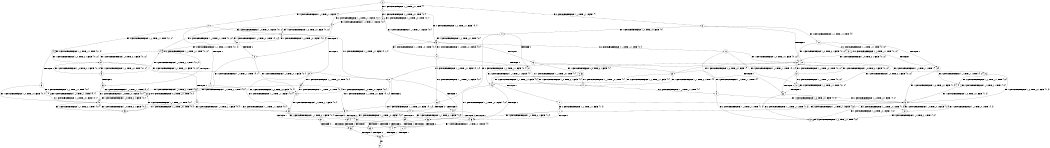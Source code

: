 digraph BCG {
size = "7, 10.5";
center = TRUE;
node [shape = circle];
0 [peripheries = 2];
0 -> 1 [label = "EX !1 !ATOMIC_EXCH_BRANCH (1, +0, TRUE, +0, 1, TRUE) !{}"];
0 -> 2 [label = "EX !2 !ATOMIC_EXCH_BRANCH (1, +1, TRUE, +1, 1, FALSE) !{}"];
0 -> 3 [label = "EX !0 !ATOMIC_EXCH_BRANCH (1, +1, TRUE, +1, 1, FALSE) !{}"];
1 -> 4 [label = "EX !2 !ATOMIC_EXCH_BRANCH (1, +1, TRUE, +1, 1, FALSE) !{0, 1}"];
1 -> 5 [label = "EX !0 !ATOMIC_EXCH_BRANCH (1, +1, TRUE, +1, 1, FALSE) !{0, 1}"];
1 -> 6 [label = "EX !1 !ATOMIC_EXCH_BRANCH (1, +0, TRUE, +0, 1, TRUE) !{0, 1}"];
2 -> 7 [label = "TERMINATE !2"];
2 -> 8 [label = "EX !1 !ATOMIC_EXCH_BRANCH (1, +0, TRUE, +0, 1, FALSE) !{0, 1, 2}"];
2 -> 9 [label = "EX !0 !ATOMIC_EXCH_BRANCH (1, +1, TRUE, +1, 1, TRUE) !{0, 1, 2}"];
3 -> 10 [label = "TERMINATE !0"];
3 -> 11 [label = "EX !1 !ATOMIC_EXCH_BRANCH (1, +0, TRUE, +0, 1, FALSE) !{0}"];
3 -> 12 [label = "EX !2 !ATOMIC_EXCH_BRANCH (1, +1, TRUE, +1, 1, TRUE) !{0}"];
4 -> 13 [label = "TERMINATE !2"];
4 -> 14 [label = "EX !0 !ATOMIC_EXCH_BRANCH (1, +1, TRUE, +1, 1, TRUE) !{0, 1, 2}"];
4 -> 8 [label = "EX !1 !ATOMIC_EXCH_BRANCH (1, +0, TRUE, +0, 1, FALSE) !{0, 1, 2}"];
5 -> 15 [label = "TERMINATE !0"];
5 -> 16 [label = "EX !2 !ATOMIC_EXCH_BRANCH (1, +1, TRUE, +1, 1, TRUE) !{0, 1}"];
5 -> 17 [label = "EX !1 !ATOMIC_EXCH_BRANCH (1, +0, TRUE, +0, 1, FALSE) !{0, 1}"];
6 -> 4 [label = "EX !2 !ATOMIC_EXCH_BRANCH (1, +1, TRUE, +1, 1, FALSE) !{0, 1}"];
6 -> 5 [label = "EX !0 !ATOMIC_EXCH_BRANCH (1, +1, TRUE, +1, 1, FALSE) !{0, 1}"];
6 -> 6 [label = "EX !1 !ATOMIC_EXCH_BRANCH (1, +0, TRUE, +0, 1, TRUE) !{0, 1}"];
7 -> 18 [label = "EX !1 !ATOMIC_EXCH_BRANCH (1, +0, TRUE, +0, 1, FALSE) !{0, 1}"];
7 -> 19 [label = "EX !0 !ATOMIC_EXCH_BRANCH (1, +1, TRUE, +1, 1, TRUE) !{0, 1}"];
8 -> 20 [label = "TERMINATE !2"];
8 -> 21 [label = "EX !0 !ATOMIC_EXCH_BRANCH (1, +1, TRUE, +1, 1, FALSE) !{0, 1, 2}"];
8 -> 22 [label = "EX !1 !ATOMIC_EXCH_BRANCH (1, +1, TRUE, +0, 1, TRUE) !{0, 1, 2}"];
9 -> 23 [label = "TERMINATE !2"];
9 -> 24 [label = "EX !1 !ATOMIC_EXCH_BRANCH (1, +0, TRUE, +0, 1, FALSE) !{0, 1, 2}"];
9 -> 9 [label = "EX !0 !ATOMIC_EXCH_BRANCH (1, +1, TRUE, +1, 1, TRUE) !{0, 1, 2}"];
10 -> 25 [label = "EX !1 !ATOMIC_EXCH_BRANCH (1, +0, TRUE, +0, 1, FALSE) !{}"];
10 -> 26 [label = "EX !2 !ATOMIC_EXCH_BRANCH (1, +1, TRUE, +1, 1, TRUE) !{}"];
11 -> 27 [label = "TERMINATE !0"];
11 -> 28 [label = "EX !2 !ATOMIC_EXCH_BRANCH (1, +1, TRUE, +1, 1, FALSE) !{0, 1}"];
11 -> 5 [label = "EX !1 !ATOMIC_EXCH_BRANCH (1, +1, TRUE, +0, 1, TRUE) !{0, 1}"];
12 -> 29 [label = "TERMINATE !0"];
12 -> 30 [label = "EX !1 !ATOMIC_EXCH_BRANCH (1, +0, TRUE, +0, 1, FALSE) !{0, 1, 2}"];
12 -> 31 [label = "EX !2 !ATOMIC_EXCH_BRANCH (1, +1, TRUE, +1, 1, TRUE) !{0, 1, 2}"];
13 -> 32 [label = "EX !0 !ATOMIC_EXCH_BRANCH (1, +1, TRUE, +1, 1, TRUE) !{0, 1}"];
13 -> 18 [label = "EX !1 !ATOMIC_EXCH_BRANCH (1, +0, TRUE, +0, 1, FALSE) !{0, 1}"];
14 -> 33 [label = "TERMINATE !2"];
14 -> 24 [label = "EX !1 !ATOMIC_EXCH_BRANCH (1, +0, TRUE, +0, 1, FALSE) !{0, 1, 2}"];
14 -> 14 [label = "EX !0 !ATOMIC_EXCH_BRANCH (1, +1, TRUE, +1, 1, TRUE) !{0, 1, 2}"];
15 -> 34 [label = "EX !2 !ATOMIC_EXCH_BRANCH (1, +1, TRUE, +1, 1, TRUE) !{1}"];
15 -> 35 [label = "EX !1 !ATOMIC_EXCH_BRANCH (1, +0, TRUE, +0, 1, FALSE) !{1}"];
16 -> 36 [label = "TERMINATE !0"];
16 -> 37 [label = "EX !2 !ATOMIC_EXCH_BRANCH (1, +1, TRUE, +1, 1, TRUE) !{0, 1, 2}"];
16 -> 30 [label = "EX !1 !ATOMIC_EXCH_BRANCH (1, +0, TRUE, +0, 1, FALSE) !{0, 1, 2}"];
17 -> 27 [label = "TERMINATE !0"];
17 -> 28 [label = "EX !2 !ATOMIC_EXCH_BRANCH (1, +1, TRUE, +1, 1, FALSE) !{0, 1}"];
17 -> 5 [label = "EX !1 !ATOMIC_EXCH_BRANCH (1, +1, TRUE, +0, 1, TRUE) !{0, 1}"];
18 -> 38 [label = "EX !0 !ATOMIC_EXCH_BRANCH (1, +1, TRUE, +1, 1, FALSE) !{0, 1}"];
18 -> 39 [label = "EX !1 !ATOMIC_EXCH_BRANCH (1, +1, TRUE, +0, 1, TRUE) !{0, 1}"];
19 -> 40 [label = "EX !1 !ATOMIC_EXCH_BRANCH (1, +0, TRUE, +0, 1, FALSE) !{0, 1}"];
19 -> 19 [label = "EX !0 !ATOMIC_EXCH_BRANCH (1, +1, TRUE, +1, 1, TRUE) !{0, 1}"];
20 -> 38 [label = "EX !0 !ATOMIC_EXCH_BRANCH (1, +1, TRUE, +1, 1, FALSE) !{0, 1}"];
20 -> 39 [label = "EX !1 !ATOMIC_EXCH_BRANCH (1, +1, TRUE, +0, 1, TRUE) !{0, 1}"];
21 -> 41 [label = "TERMINATE !2"];
21 -> 42 [label = "TERMINATE !0"];
21 -> 43 [label = "EX !1 !ATOMIC_EXCH_BRANCH (1, +1, TRUE, +0, 1, FALSE) !{0, 1, 2}"];
22 -> 13 [label = "TERMINATE !2"];
22 -> 14 [label = "EX !0 !ATOMIC_EXCH_BRANCH (1, +1, TRUE, +1, 1, TRUE) !{0, 1, 2}"];
22 -> 8 [label = "EX !1 !ATOMIC_EXCH_BRANCH (1, +0, TRUE, +0, 1, FALSE) !{0, 1, 2}"];
23 -> 40 [label = "EX !1 !ATOMIC_EXCH_BRANCH (1, +0, TRUE, +0, 1, FALSE) !{0, 1}"];
23 -> 19 [label = "EX !0 !ATOMIC_EXCH_BRANCH (1, +1, TRUE, +1, 1, TRUE) !{0, 1}"];
24 -> 44 [label = "TERMINATE !2"];
24 -> 45 [label = "EX !1 !ATOMIC_EXCH_BRANCH (1, +1, TRUE, +0, 1, TRUE) !{0, 1, 2}"];
24 -> 21 [label = "EX !0 !ATOMIC_EXCH_BRANCH (1, +1, TRUE, +1, 1, FALSE) !{0, 1, 2}"];
25 -> 46 [label = "EX !2 !ATOMIC_EXCH_BRANCH (1, +1, TRUE, +1, 1, FALSE) !{1}"];
25 -> 47 [label = "EX !1 !ATOMIC_EXCH_BRANCH (1, +1, TRUE, +0, 1, TRUE) !{1}"];
26 -> 48 [label = "EX !1 !ATOMIC_EXCH_BRANCH (1, +0, TRUE, +0, 1, FALSE) !{1, 2}"];
26 -> 49 [label = "EX !2 !ATOMIC_EXCH_BRANCH (1, +1, TRUE, +1, 1, TRUE) !{1, 2}"];
27 -> 46 [label = "EX !2 !ATOMIC_EXCH_BRANCH (1, +1, TRUE, +1, 1, FALSE) !{1}"];
27 -> 47 [label = "EX !1 !ATOMIC_EXCH_BRANCH (1, +1, TRUE, +0, 1, TRUE) !{1}"];
28 -> 41 [label = "TERMINATE !2"];
28 -> 42 [label = "TERMINATE !0"];
28 -> 43 [label = "EX !1 !ATOMIC_EXCH_BRANCH (1, +1, TRUE, +0, 1, FALSE) !{0, 1, 2}"];
29 -> 48 [label = "EX !1 !ATOMIC_EXCH_BRANCH (1, +0, TRUE, +0, 1, FALSE) !{1, 2}"];
29 -> 49 [label = "EX !2 !ATOMIC_EXCH_BRANCH (1, +1, TRUE, +1, 1, TRUE) !{1, 2}"];
30 -> 50 [label = "TERMINATE !0"];
30 -> 21 [label = "EX !2 !ATOMIC_EXCH_BRANCH (1, +1, TRUE, +1, 1, FALSE) !{0, 1, 2}"];
30 -> 51 [label = "EX !1 !ATOMIC_EXCH_BRANCH (1, +1, TRUE, +0, 1, TRUE) !{0, 1, 2}"];
31 -> 29 [label = "TERMINATE !0"];
31 -> 30 [label = "EX !1 !ATOMIC_EXCH_BRANCH (1, +0, TRUE, +0, 1, FALSE) !{0, 1, 2}"];
31 -> 31 [label = "EX !2 !ATOMIC_EXCH_BRANCH (1, +1, TRUE, +1, 1, TRUE) !{0, 1, 2}"];
32 -> 40 [label = "EX !1 !ATOMIC_EXCH_BRANCH (1, +0, TRUE, +0, 1, FALSE) !{0, 1}"];
32 -> 32 [label = "EX !0 !ATOMIC_EXCH_BRANCH (1, +1, TRUE, +1, 1, TRUE) !{0, 1}"];
33 -> 40 [label = "EX !1 !ATOMIC_EXCH_BRANCH (1, +0, TRUE, +0, 1, FALSE) !{0, 1}"];
33 -> 32 [label = "EX !0 !ATOMIC_EXCH_BRANCH (1, +1, TRUE, +1, 1, TRUE) !{0, 1}"];
34 -> 52 [label = "EX !2 !ATOMIC_EXCH_BRANCH (1, +1, TRUE, +1, 1, TRUE) !{1, 2}"];
34 -> 48 [label = "EX !1 !ATOMIC_EXCH_BRANCH (1, +0, TRUE, +0, 1, FALSE) !{1, 2}"];
35 -> 46 [label = "EX !2 !ATOMIC_EXCH_BRANCH (1, +1, TRUE, +1, 1, FALSE) !{1}"];
35 -> 47 [label = "EX !1 !ATOMIC_EXCH_BRANCH (1, +1, TRUE, +0, 1, TRUE) !{1}"];
36 -> 52 [label = "EX !2 !ATOMIC_EXCH_BRANCH (1, +1, TRUE, +1, 1, TRUE) !{1, 2}"];
36 -> 48 [label = "EX !1 !ATOMIC_EXCH_BRANCH (1, +0, TRUE, +0, 1, FALSE) !{1, 2}"];
37 -> 36 [label = "TERMINATE !0"];
37 -> 37 [label = "EX !2 !ATOMIC_EXCH_BRANCH (1, +1, TRUE, +1, 1, TRUE) !{0, 1, 2}"];
37 -> 30 [label = "EX !1 !ATOMIC_EXCH_BRANCH (1, +0, TRUE, +0, 1, FALSE) !{0, 1, 2}"];
38 -> 53 [label = "TERMINATE !0"];
38 -> 54 [label = "EX !1 !ATOMIC_EXCH_BRANCH (1, +1, TRUE, +0, 1, FALSE) !{0, 1}"];
39 -> 32 [label = "EX !0 !ATOMIC_EXCH_BRANCH (1, +1, TRUE, +1, 1, TRUE) !{0, 1}"];
39 -> 18 [label = "EX !1 !ATOMIC_EXCH_BRANCH (1, +0, TRUE, +0, 1, FALSE) !{0, 1}"];
40 -> 55 [label = "EX !1 !ATOMIC_EXCH_BRANCH (1, +1, TRUE, +0, 1, TRUE) !{0, 1}"];
40 -> 38 [label = "EX !0 !ATOMIC_EXCH_BRANCH (1, +1, TRUE, +1, 1, FALSE) !{0, 1}"];
41 -> 53 [label = "TERMINATE !0"];
41 -> 54 [label = "EX !1 !ATOMIC_EXCH_BRANCH (1, +1, TRUE, +0, 1, FALSE) !{0, 1}"];
42 -> 53 [label = "TERMINATE !2"];
42 -> 56 [label = "EX !1 !ATOMIC_EXCH_BRANCH (1, +1, TRUE, +0, 1, FALSE) !{1, 2}"];
43 -> 57 [label = "TERMINATE !1"];
43 -> 58 [label = "TERMINATE !2"];
43 -> 59 [label = "TERMINATE !0"];
44 -> 55 [label = "EX !1 !ATOMIC_EXCH_BRANCH (1, +1, TRUE, +0, 1, TRUE) !{0, 1}"];
44 -> 38 [label = "EX !0 !ATOMIC_EXCH_BRANCH (1, +1, TRUE, +1, 1, FALSE) !{0, 1}"];
45 -> 33 [label = "TERMINATE !2"];
45 -> 24 [label = "EX !1 !ATOMIC_EXCH_BRANCH (1, +0, TRUE, +0, 1, FALSE) !{0, 1, 2}"];
45 -> 14 [label = "EX !0 !ATOMIC_EXCH_BRANCH (1, +1, TRUE, +1, 1, TRUE) !{0, 1, 2}"];
46 -> 53 [label = "TERMINATE !2"];
46 -> 56 [label = "EX !1 !ATOMIC_EXCH_BRANCH (1, +1, TRUE, +0, 1, FALSE) !{1, 2}"];
47 -> 34 [label = "EX !2 !ATOMIC_EXCH_BRANCH (1, +1, TRUE, +1, 1, TRUE) !{1}"];
47 -> 35 [label = "EX !1 !ATOMIC_EXCH_BRANCH (1, +0, TRUE, +0, 1, FALSE) !{1}"];
48 -> 60 [label = "EX !2 !ATOMIC_EXCH_BRANCH (1, +1, TRUE, +1, 1, FALSE) !{1, 2}"];
48 -> 61 [label = "EX !1 !ATOMIC_EXCH_BRANCH (1, +1, TRUE, +0, 1, TRUE) !{1, 2}"];
49 -> 48 [label = "EX !1 !ATOMIC_EXCH_BRANCH (1, +0, TRUE, +0, 1, FALSE) !{1, 2}"];
49 -> 49 [label = "EX !2 !ATOMIC_EXCH_BRANCH (1, +1, TRUE, +1, 1, TRUE) !{1, 2}"];
50 -> 60 [label = "EX !2 !ATOMIC_EXCH_BRANCH (1, +1, TRUE, +1, 1, FALSE) !{1, 2}"];
50 -> 61 [label = "EX !1 !ATOMIC_EXCH_BRANCH (1, +1, TRUE, +0, 1, TRUE) !{1, 2}"];
51 -> 36 [label = "TERMINATE !0"];
51 -> 37 [label = "EX !2 !ATOMIC_EXCH_BRANCH (1, +1, TRUE, +1, 1, TRUE) !{0, 1, 2}"];
51 -> 30 [label = "EX !1 !ATOMIC_EXCH_BRANCH (1, +0, TRUE, +0, 1, FALSE) !{0, 1, 2}"];
52 -> 52 [label = "EX !2 !ATOMIC_EXCH_BRANCH (1, +1, TRUE, +1, 1, TRUE) !{1, 2}"];
52 -> 48 [label = "EX !1 !ATOMIC_EXCH_BRANCH (1, +0, TRUE, +0, 1, FALSE) !{1, 2}"];
53 -> 62 [label = "EX !1 !ATOMIC_EXCH_BRANCH (1, +1, TRUE, +0, 1, FALSE) !{1}"];
54 -> 63 [label = "TERMINATE !1"];
54 -> 64 [label = "TERMINATE !0"];
55 -> 40 [label = "EX !1 !ATOMIC_EXCH_BRANCH (1, +0, TRUE, +0, 1, FALSE) !{0, 1}"];
55 -> 32 [label = "EX !0 !ATOMIC_EXCH_BRANCH (1, +1, TRUE, +1, 1, TRUE) !{0, 1}"];
56 -> 65 [label = "TERMINATE !1"];
56 -> 64 [label = "TERMINATE !2"];
57 -> 63 [label = "TERMINATE !2"];
57 -> 65 [label = "TERMINATE !0"];
58 -> 63 [label = "TERMINATE !1"];
58 -> 64 [label = "TERMINATE !0"];
59 -> 65 [label = "TERMINATE !1"];
59 -> 64 [label = "TERMINATE !2"];
60 -> 53 [label = "TERMINATE !2"];
60 -> 56 [label = "EX !1 !ATOMIC_EXCH_BRANCH (1, +1, TRUE, +0, 1, FALSE) !{1, 2}"];
61 -> 52 [label = "EX !2 !ATOMIC_EXCH_BRANCH (1, +1, TRUE, +1, 1, TRUE) !{1, 2}"];
61 -> 48 [label = "EX !1 !ATOMIC_EXCH_BRANCH (1, +0, TRUE, +0, 1, FALSE) !{1, 2}"];
62 -> 66 [label = "TERMINATE !1"];
63 -> 66 [label = "TERMINATE !0"];
64 -> 66 [label = "TERMINATE !1"];
65 -> 66 [label = "TERMINATE !2"];
66 -> 67 [label = "exit"];
}
